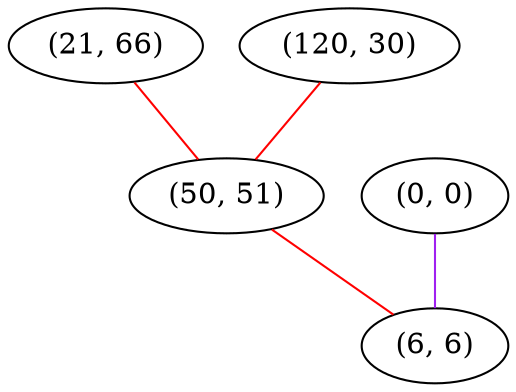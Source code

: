 graph "" {
"(21, 66)";
"(120, 30)";
"(0, 0)";
"(50, 51)";
"(6, 6)";
"(21, 66)" -- "(50, 51)"  [color=red, key=0, weight=1];
"(120, 30)" -- "(50, 51)"  [color=red, key=0, weight=1];
"(0, 0)" -- "(6, 6)"  [color=purple, key=0, weight=4];
"(50, 51)" -- "(6, 6)"  [color=red, key=0, weight=1];
}
